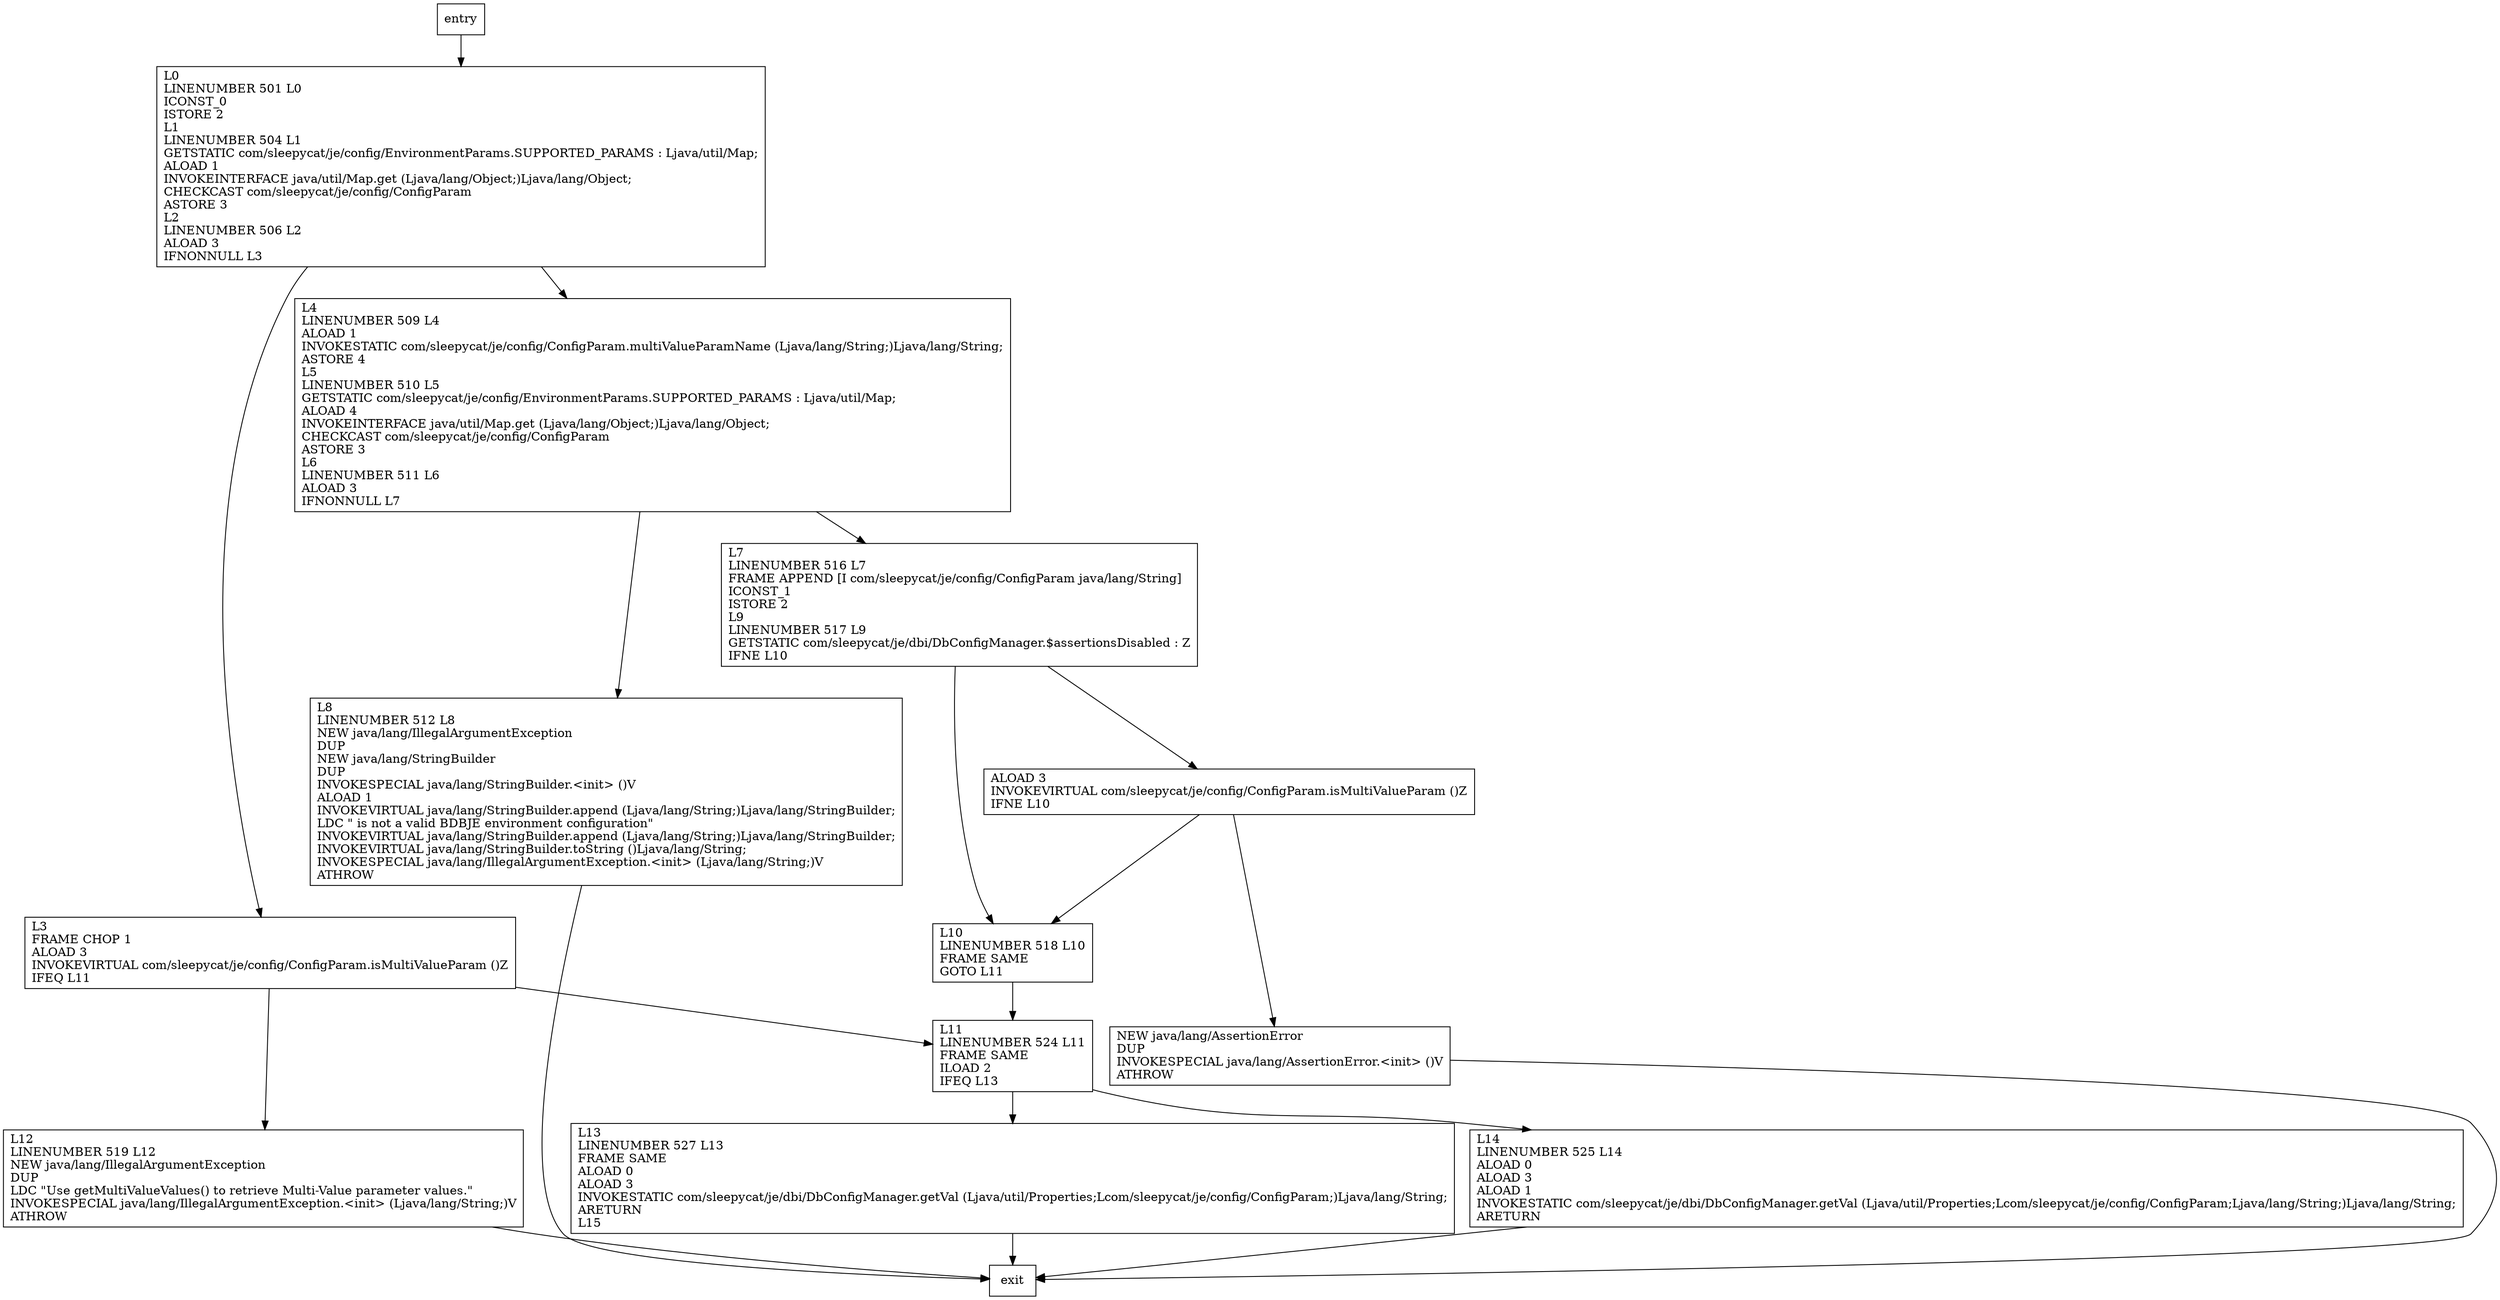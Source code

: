 digraph getConfigParam {
node [shape=record];
359026485 [label="L3\lFRAME CHOP 1\lALOAD 3\lINVOKEVIRTUAL com/sleepycat/je/config/ConfigParam.isMultiValueParam ()Z\lIFEQ L11\l"];
1865476924 [label="L4\lLINENUMBER 509 L4\lALOAD 1\lINVOKESTATIC com/sleepycat/je/config/ConfigParam.multiValueParamName (Ljava/lang/String;)Ljava/lang/String;\lASTORE 4\lL5\lLINENUMBER 510 L5\lGETSTATIC com/sleepycat/je/config/EnvironmentParams.SUPPORTED_PARAMS : Ljava/util/Map;\lALOAD 4\lINVOKEINTERFACE java/util/Map.get (Ljava/lang/Object;)Ljava/lang/Object;\lCHECKCAST com/sleepycat/je/config/ConfigParam\lASTORE 3\lL6\lLINENUMBER 511 L6\lALOAD 3\lIFNONNULL L7\l"];
1820545683 [label="L11\lLINENUMBER 524 L11\lFRAME SAME\lILOAD 2\lIFEQ L13\l"];
804126111 [label="L12\lLINENUMBER 519 L12\lNEW java/lang/IllegalArgumentException\lDUP\lLDC \"Use getMultiValueValues() to retrieve Multi-Value parameter values.\"\lINVOKESPECIAL java/lang/IllegalArgumentException.\<init\> (Ljava/lang/String;)V\lATHROW\l"];
1285108755 [label="NEW java/lang/AssertionError\lDUP\lINVOKESPECIAL java/lang/AssertionError.\<init\> ()V\lATHROW\l"];
730837245 [label="L0\lLINENUMBER 501 L0\lICONST_0\lISTORE 2\lL1\lLINENUMBER 504 L1\lGETSTATIC com/sleepycat/je/config/EnvironmentParams.SUPPORTED_PARAMS : Ljava/util/Map;\lALOAD 1\lINVOKEINTERFACE java/util/Map.get (Ljava/lang/Object;)Ljava/lang/Object;\lCHECKCAST com/sleepycat/je/config/ConfigParam\lASTORE 3\lL2\lLINENUMBER 506 L2\lALOAD 3\lIFNONNULL L3\l"];
1219322419 [label="L10\lLINENUMBER 518 L10\lFRAME SAME\lGOTO L11\l"];
1372241754 [label="L8\lLINENUMBER 512 L8\lNEW java/lang/IllegalArgumentException\lDUP\lNEW java/lang/StringBuilder\lDUP\lINVOKESPECIAL java/lang/StringBuilder.\<init\> ()V\lALOAD 1\lINVOKEVIRTUAL java/lang/StringBuilder.append (Ljava/lang/String;)Ljava/lang/StringBuilder;\lLDC \" is not a valid BDBJE environment configuration\"\lINVOKEVIRTUAL java/lang/StringBuilder.append (Ljava/lang/String;)Ljava/lang/StringBuilder;\lINVOKEVIRTUAL java/lang/StringBuilder.toString ()Ljava/lang/String;\lINVOKESPECIAL java/lang/IllegalArgumentException.\<init\> (Ljava/lang/String;)V\lATHROW\l"];
164506266 [label="L13\lLINENUMBER 527 L13\lFRAME SAME\lALOAD 0\lALOAD 3\lINVOKESTATIC com/sleepycat/je/dbi/DbConfigManager.getVal (Ljava/util/Properties;Lcom/sleepycat/je/config/ConfigParam;)Ljava/lang/String;\lARETURN\lL15\l"];
127198662 [label="L7\lLINENUMBER 516 L7\lFRAME APPEND [I com/sleepycat/je/config/ConfigParam java/lang/String]\lICONST_1\lISTORE 2\lL9\lLINENUMBER 517 L9\lGETSTATIC com/sleepycat/je/dbi/DbConfigManager.$assertionsDisabled : Z\lIFNE L10\l"];
208842411 [label="L14\lLINENUMBER 525 L14\lALOAD 0\lALOAD 3\lALOAD 1\lINVOKESTATIC com/sleepycat/je/dbi/DbConfigManager.getVal (Ljava/util/Properties;Lcom/sleepycat/je/config/ConfigParam;Ljava/lang/String;)Ljava/lang/String;\lARETURN\l"];
1863681795 [label="ALOAD 3\lINVOKEVIRTUAL com/sleepycat/je/config/ConfigParam.isMultiValueParam ()Z\lIFNE L10\l"];
entry;
exit;
1865476924 -> 1372241754
1865476924 -> 127198662
1285108755 -> exit
1372241754 -> exit
164506266 -> exit
208842411 -> exit
entry -> 730837245
359026485 -> 1820545683
359026485 -> 804126111
1820545683 -> 164506266
1820545683 -> 208842411
804126111 -> exit
730837245 -> 359026485
730837245 -> 1865476924
1219322419 -> 1820545683
127198662 -> 1219322419
127198662 -> 1863681795
1863681795 -> 1285108755
1863681795 -> 1219322419
}
